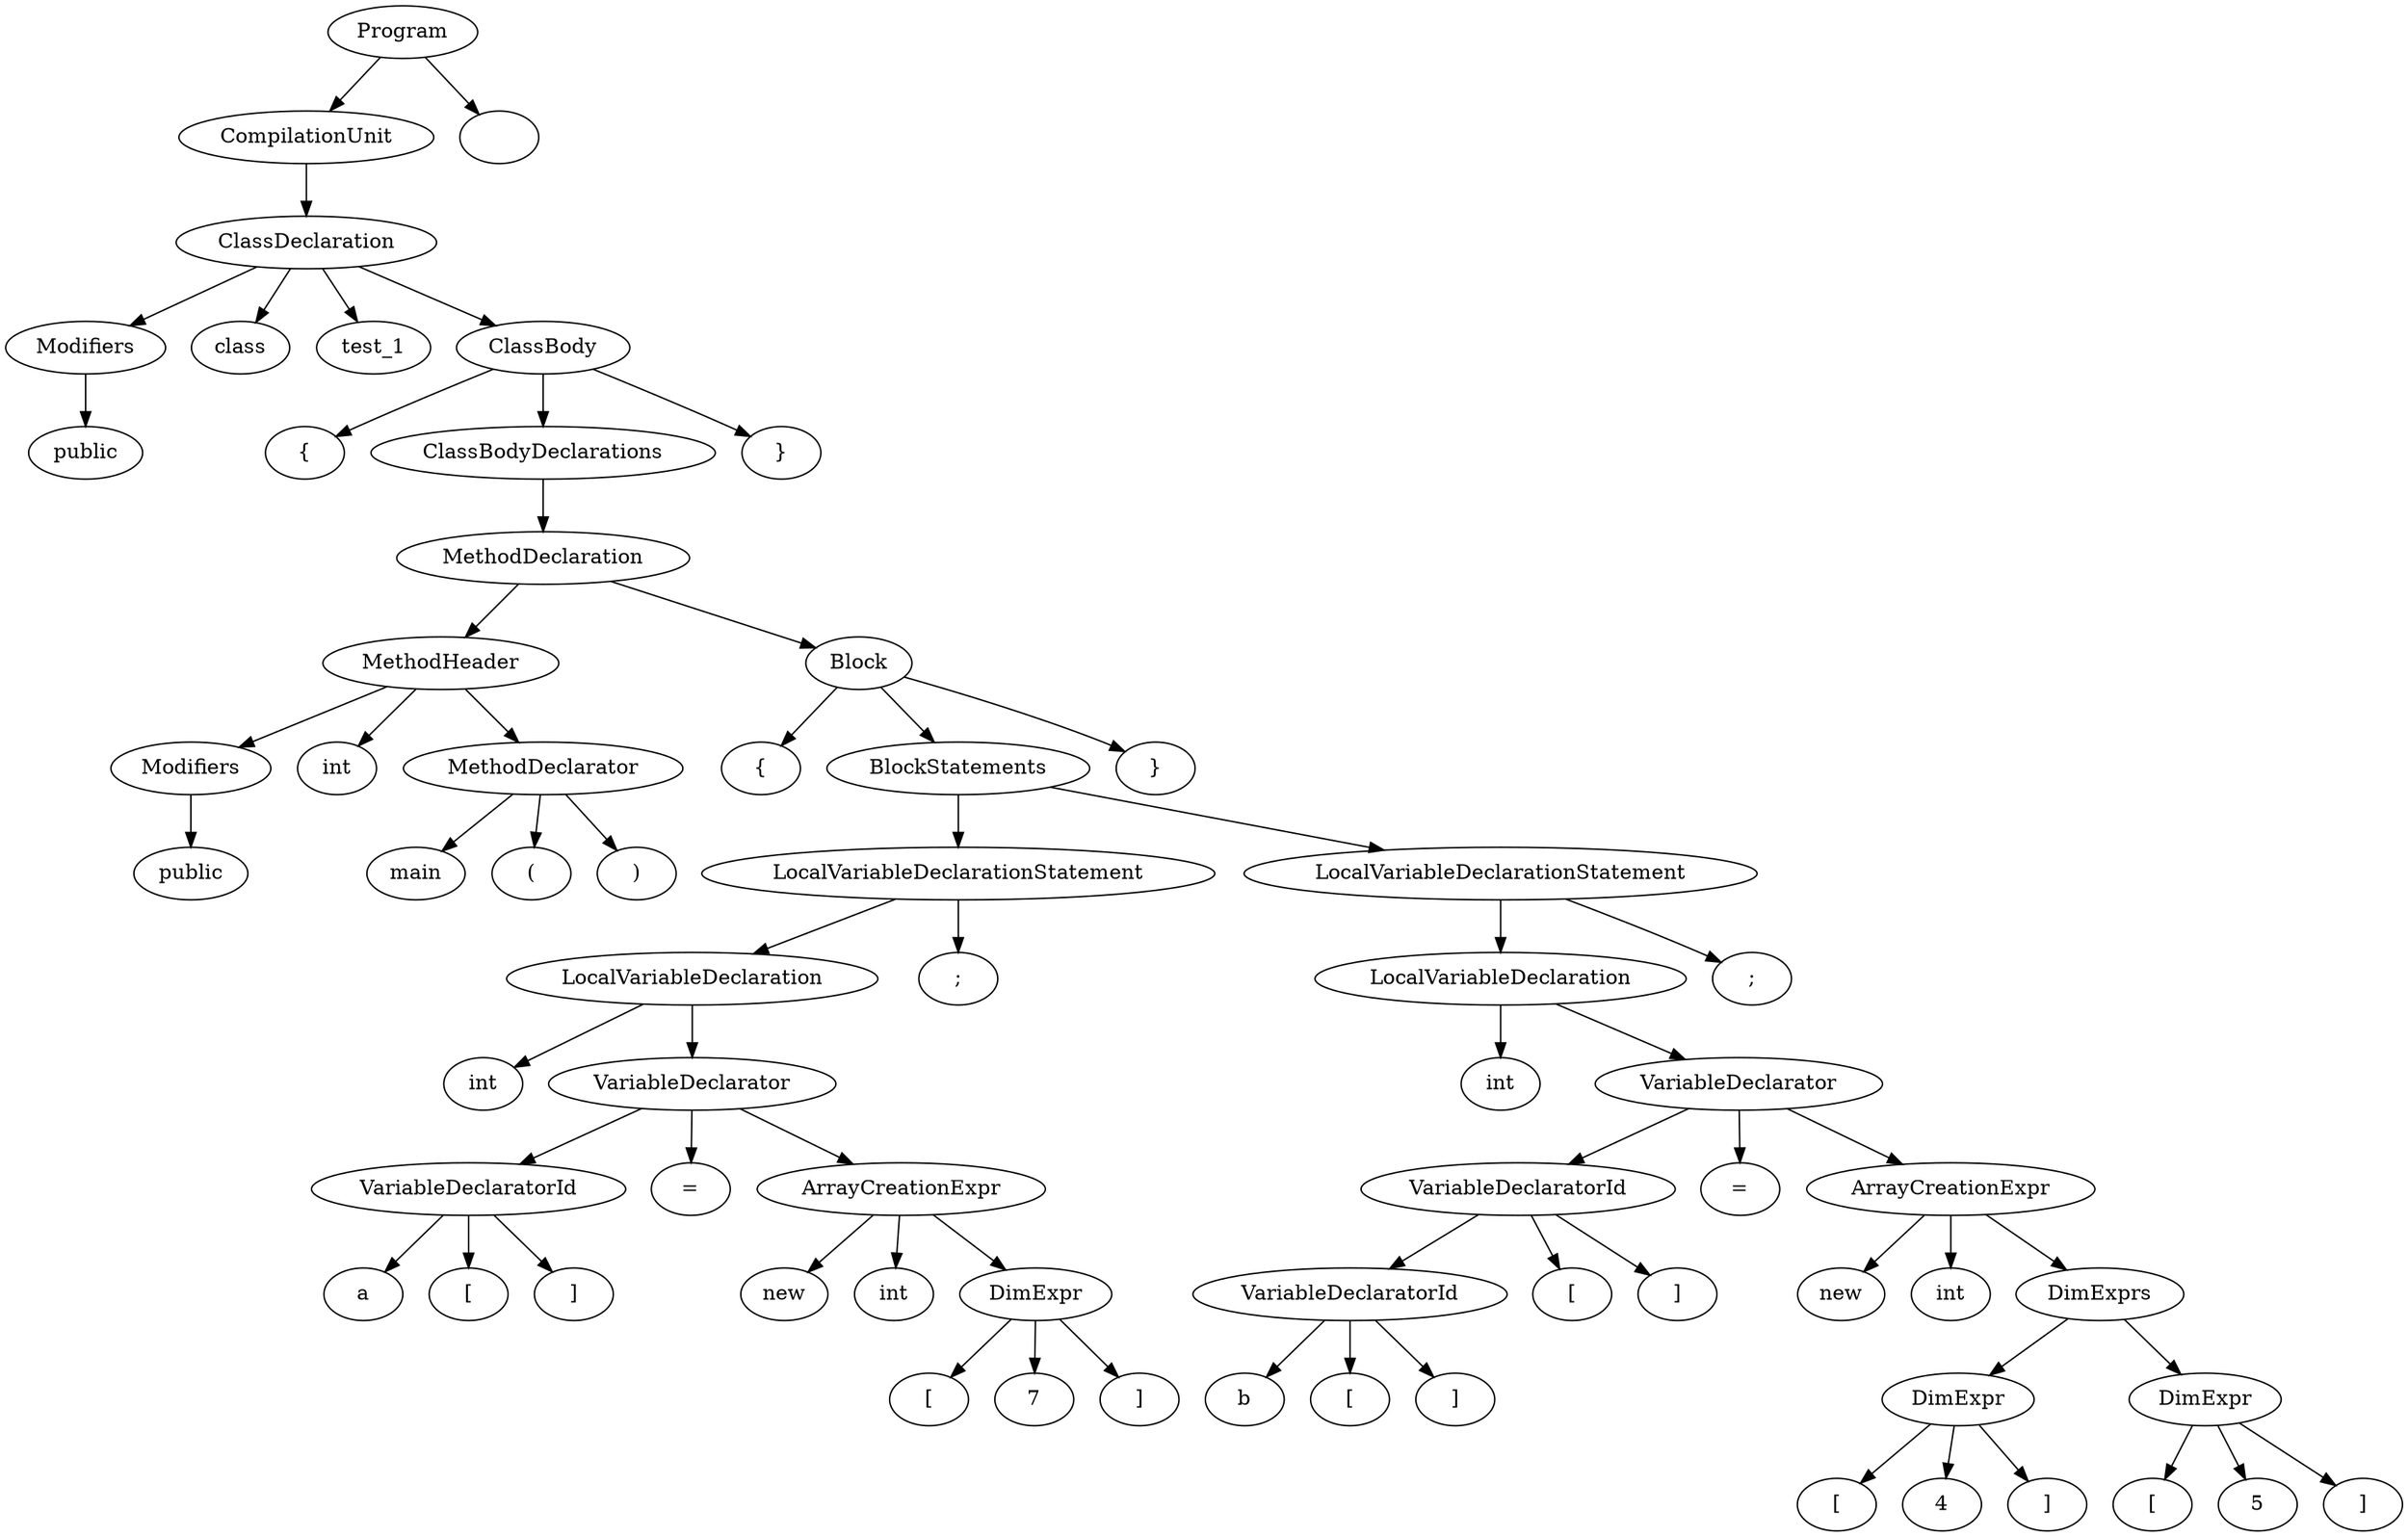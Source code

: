 digraph G {
n1 [label="public"]
n2 [label="Modifiers"]
n2->n1;
n3 [label="class"]
n4 [label="test_1"]
n5 [label="{"]
n6 [label="public"]
n7 [label="Modifiers"]
n7->n6;
n8 [label="int"]
n9 [label="main"]
n10 [label="("]
n11 [label=")"]
n12 [label="MethodDeclarator"]
n12->n11;
n12->n10;
n12->n9;
n13 [label="MethodHeader"]
n13->n12;
n13->n8;
n13->n7;
n14 [label="{"]
n15 [label="int"]
n16 [label="a"]
n17 [label="["]
n18 [label="]"]
n19 [label="VariableDeclaratorId"]
n19->n18;
n19->n17;
n19->n16;
n20 [label="="]
n21 [label="new"]
n22 [label="int"]
n23 [label="["]
n24 [label="7"]
n25 [label="]"]
n26 [label="DimExpr"]
n26->n25;
n26->n24;
n26->n23;
n27 [label="ArrayCreationExpr"]
n27->n26;
n27->n22;
n27->n21;
n28 [label="VariableDeclarator"]
n28->n27;
n28->n20;
n28->n19;
n29 [label="LocalVariableDeclaration"]
n29->n28;
n29->n15;
n30 [label=";"]
n31 [label="LocalVariableDeclarationStatement"]
n31->n30;
n31->n29;
n32 [label="int"]
n33 [label="b"]
n34 [label="["]
n35 [label="]"]
n36 [label="VariableDeclaratorId"]
n36->n35;
n36->n34;
n36->n33;
n37 [label="["]
n38 [label="]"]
n39 [label="VariableDeclaratorId"]
n39->n38;
n39->n37;
n39->n36;
n40 [label="="]
n41 [label="new"]
n42 [label="int"]
n43 [label="["]
n44 [label="4"]
n45 [label="]"]
n46 [label="DimExpr"]
n46->n45;
n46->n44;
n46->n43;
n47 [label="["]
n48 [label="5"]
n49 [label="]"]
n50 [label="DimExpr"]
n50->n49;
n50->n48;
n50->n47;
n51 [label="DimExprs"]
n51->n50;
n51->n46;
n52 [label="ArrayCreationExpr"]
n52->n51;
n52->n42;
n52->n41;
n53 [label="VariableDeclarator"]
n53->n52;
n53->n40;
n53->n39;
n54 [label="LocalVariableDeclaration"]
n54->n53;
n54->n32;
n55 [label=";"]
n56 [label="LocalVariableDeclarationStatement"]
n56->n55;
n56->n54;
n57 [label="BlockStatements"]
n57->n56;
n57->n31;
n58 [label="}"]
n59 [label="Block"]
n59->n58;
n59->n57;
n59->n14;
n60 [label="MethodDeclaration"]
n60->n59;
n60->n13;
n61 [label="ClassBodyDeclarations"]
n61->n60;
n62 [label="}"]
n63 [label="ClassBody"]
n63->n62;
n63->n61;
n63->n5;
n64 [label="ClassDeclaration"]
n64->n63;
n64->n4;
n64->n3;
n64->n2;
n65 [label="CompilationUnit"]
n65->n64;
n66 [label="Program"]
n66->n67;
n66->n65;
n67 [label=""]
}
